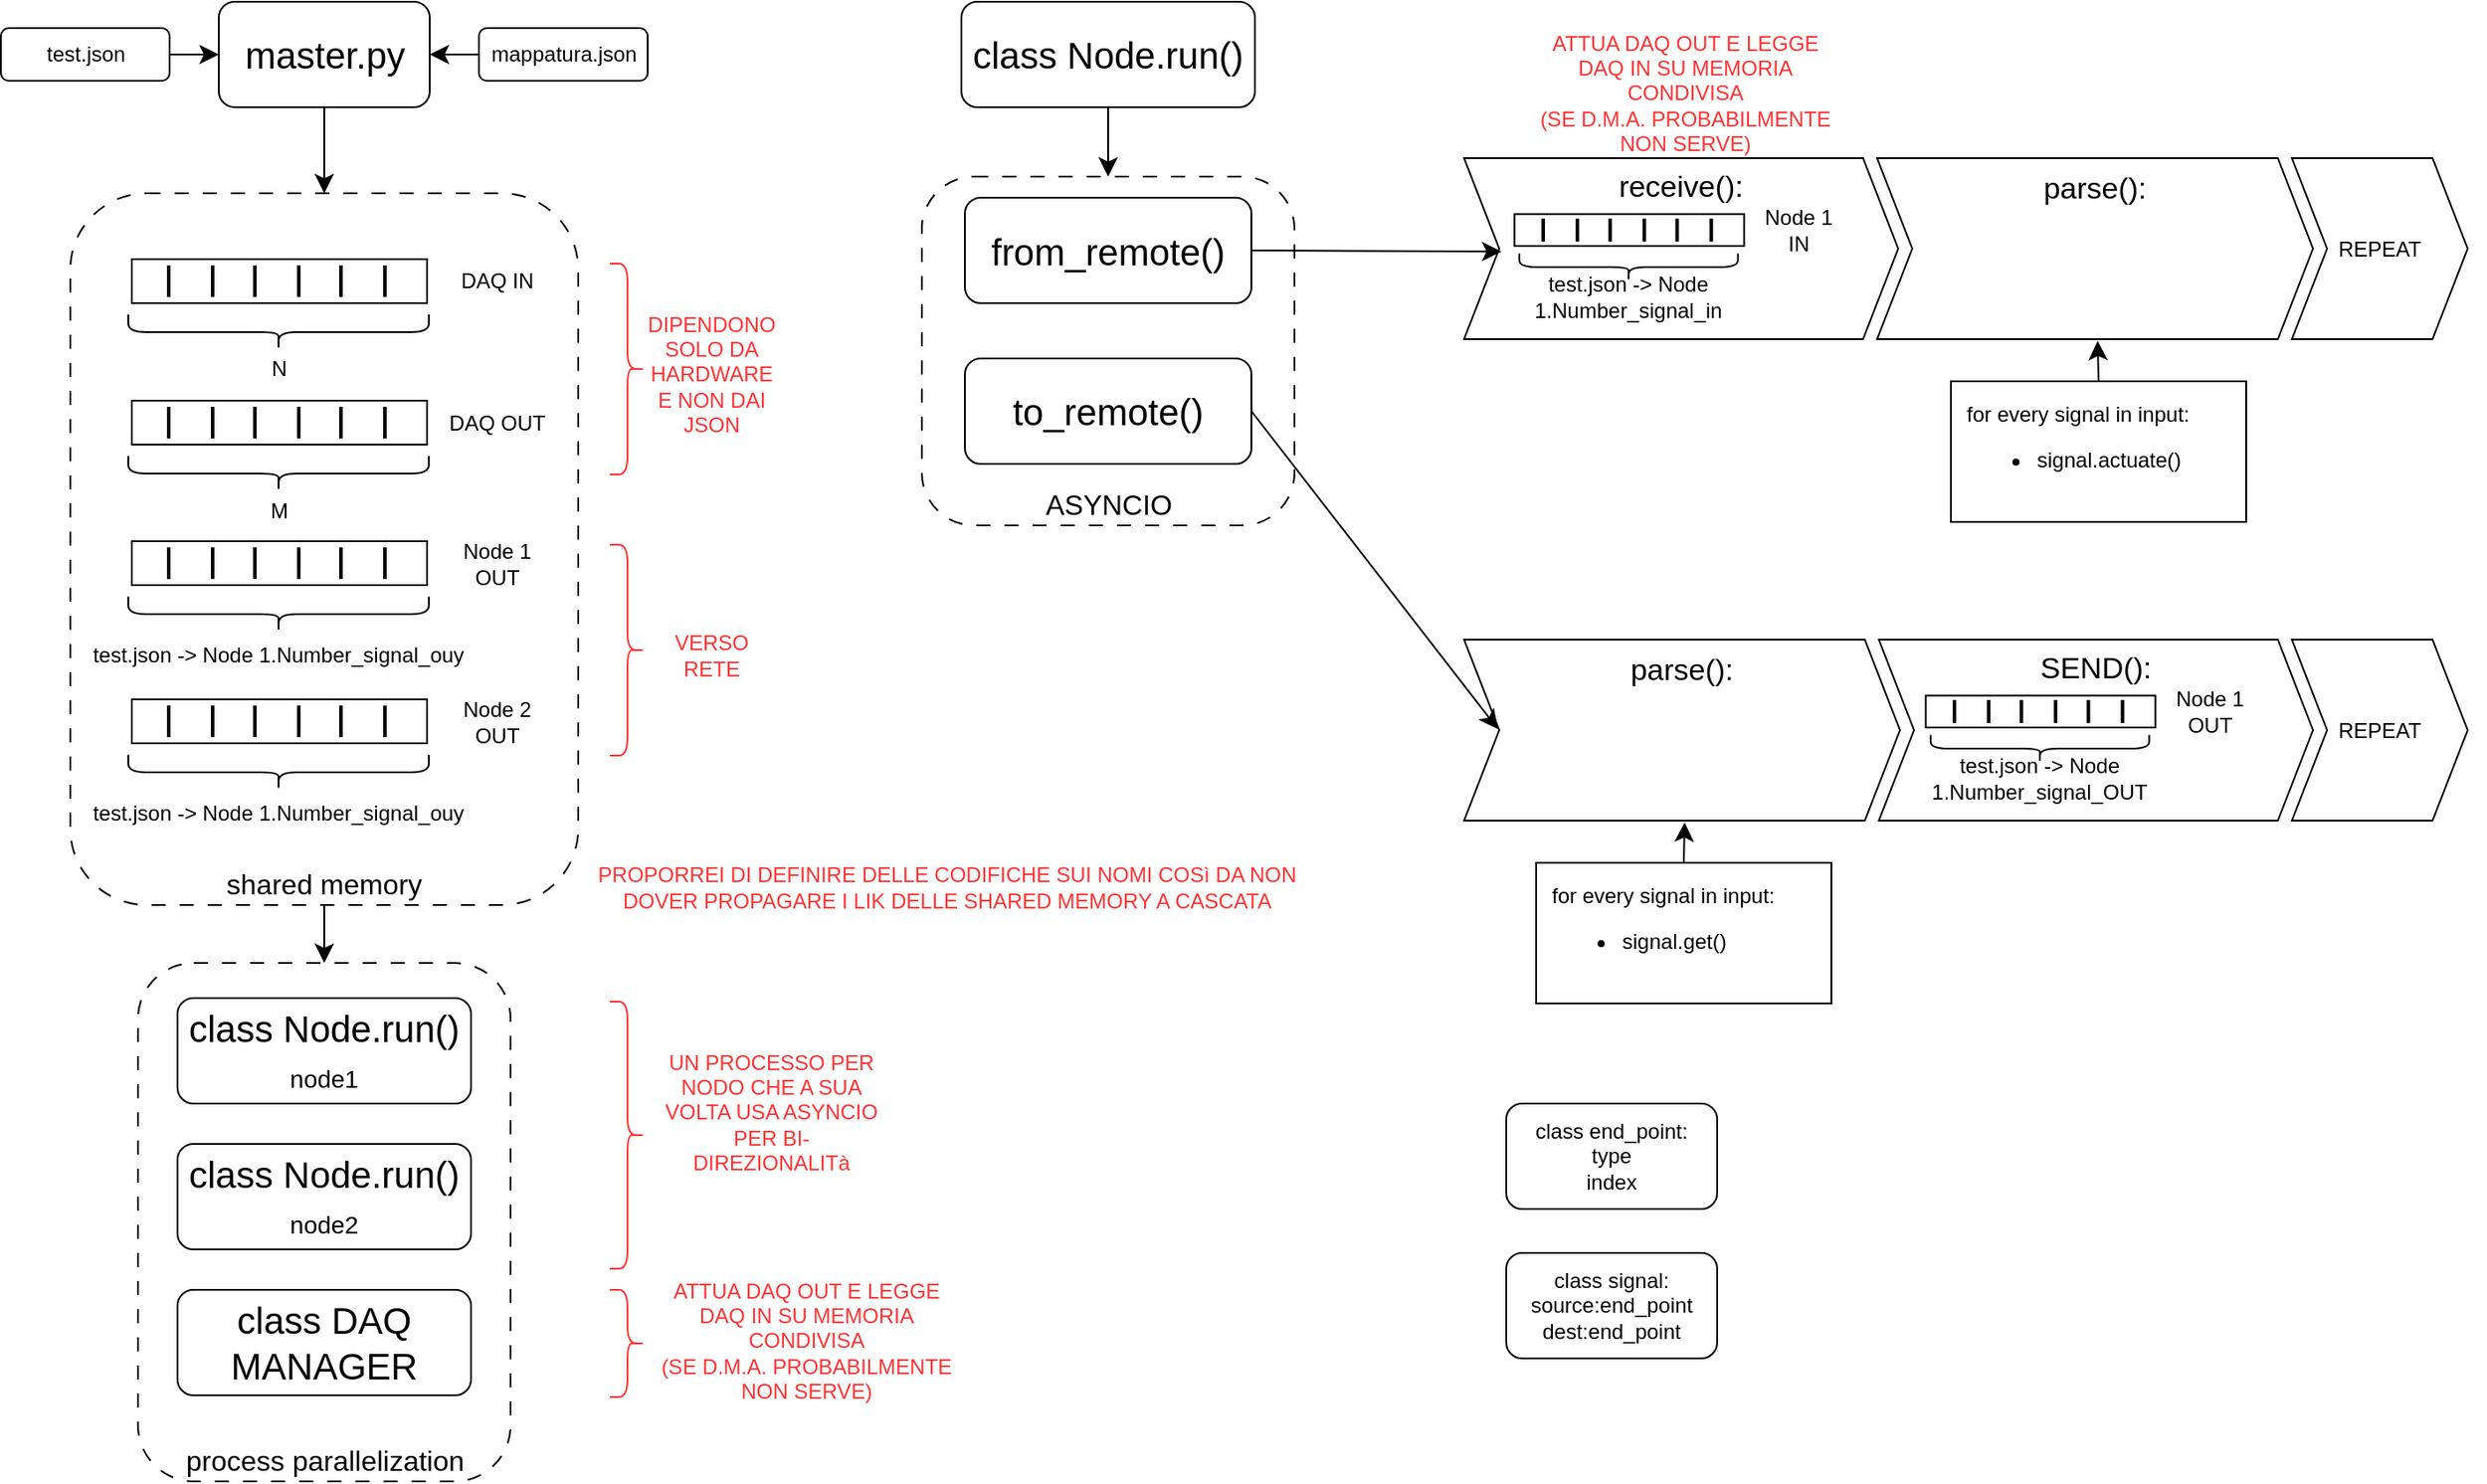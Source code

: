 <mxfile version="26.1.3">
  <diagram name="Pagina-1" id="6YI75HsUUGusuXryI77t">
    <mxGraphModel dx="1196" dy="1079" grid="0" gridSize="10" guides="1" tooltips="1" connect="1" arrows="1" fold="1" page="0" pageScale="1" pageWidth="827" pageHeight="1169" math="0" shadow="0">
      <root>
        <mxCell id="0" />
        <mxCell id="1" parent="0" />
        <mxCell id="gDMrc5JoFi_0KkXbBFFb-55" style="edgeStyle=none;curved=1;rounded=0;orthogonalLoop=1;jettySize=auto;html=1;exitX=1;exitY=0.5;exitDx=0;exitDy=0;entryX=0;entryY=0.5;entryDx=0;entryDy=0;fontSize=12;startSize=8;endSize=8;" edge="1" parent="1" source="gDMrc5JoFi_0KkXbBFFb-1" target="gDMrc5JoFi_0KkXbBFFb-3">
          <mxGeometry relative="1" as="geometry" />
        </mxCell>
        <mxCell id="gDMrc5JoFi_0KkXbBFFb-1" value="test.json" style="rounded=1;whiteSpace=wrap;html=1;" vertex="1" parent="1">
          <mxGeometry x="13.5" y="-255" width="96" height="30" as="geometry" />
        </mxCell>
        <mxCell id="gDMrc5JoFi_0KkXbBFFb-56" style="edgeStyle=none;curved=1;rounded=0;orthogonalLoop=1;jettySize=auto;html=1;exitX=0;exitY=0.5;exitDx=0;exitDy=0;entryX=1;entryY=0.5;entryDx=0;entryDy=0;fontSize=12;startSize=8;endSize=8;" edge="1" parent="1" source="gDMrc5JoFi_0KkXbBFFb-2" target="gDMrc5JoFi_0KkXbBFFb-3">
          <mxGeometry relative="1" as="geometry" />
        </mxCell>
        <mxCell id="gDMrc5JoFi_0KkXbBFFb-2" value="mappatura.json" style="rounded=1;whiteSpace=wrap;html=1;" vertex="1" parent="1">
          <mxGeometry x="285.5" y="-255" width="96" height="30" as="geometry" />
        </mxCell>
        <mxCell id="gDMrc5JoFi_0KkXbBFFb-57" style="edgeStyle=none;curved=1;rounded=0;orthogonalLoop=1;jettySize=auto;html=1;exitX=0.5;exitY=1;exitDx=0;exitDy=0;entryX=0.5;entryY=0;entryDx=0;entryDy=0;fontSize=12;startSize=8;endSize=8;" edge="1" parent="1" source="gDMrc5JoFi_0KkXbBFFb-3" target="gDMrc5JoFi_0KkXbBFFb-10">
          <mxGeometry relative="1" as="geometry" />
        </mxCell>
        <mxCell id="gDMrc5JoFi_0KkXbBFFb-3" value="master.py" style="rounded=1;whiteSpace=wrap;html=1;fontSize=21;" vertex="1" parent="1">
          <mxGeometry x="137.5" y="-270" width="120" height="60" as="geometry" />
        </mxCell>
        <mxCell id="gDMrc5JoFi_0KkXbBFFb-6" value="process parallelization" style="rounded=1;whiteSpace=wrap;html=1;dashed=1;dashPattern=8 8;fontSize=16;verticalAlign=bottom;" vertex="1" parent="1">
          <mxGeometry x="91.5" y="277" width="212" height="295" as="geometry" />
        </mxCell>
        <mxCell id="gDMrc5JoFi_0KkXbBFFb-7" value="class Node.run()&lt;br&gt;&lt;font style=&quot;font-size: 14px;&quot;&gt;node1&lt;/font&gt;" style="rounded=1;whiteSpace=wrap;html=1;fontSize=21;" vertex="1" parent="1">
          <mxGeometry x="114" y="297" width="167" height="60" as="geometry" />
        </mxCell>
        <mxCell id="gDMrc5JoFi_0KkXbBFFb-8" value="class Node.run()&lt;br&gt;&lt;font style=&quot;font-size: 14px;&quot;&gt;node2&lt;/font&gt;" style="rounded=1;whiteSpace=wrap;html=1;fontSize=21;" vertex="1" parent="1">
          <mxGeometry x="114" y="380" width="167" height="60" as="geometry" />
        </mxCell>
        <mxCell id="gDMrc5JoFi_0KkXbBFFb-58" style="edgeStyle=none;curved=1;rounded=0;orthogonalLoop=1;jettySize=auto;html=1;exitX=0.5;exitY=1;exitDx=0;exitDy=0;entryX=0.5;entryY=0;entryDx=0;entryDy=0;fontSize=12;startSize=8;endSize=8;" edge="1" parent="1" source="gDMrc5JoFi_0KkXbBFFb-10" target="gDMrc5JoFi_0KkXbBFFb-6">
          <mxGeometry relative="1" as="geometry" />
        </mxCell>
        <mxCell id="gDMrc5JoFi_0KkXbBFFb-10" value="shared memory" style="rounded=1;whiteSpace=wrap;html=1;dashed=1;dashPattern=8 8;fontSize=16;verticalAlign=bottom;" vertex="1" parent="1">
          <mxGeometry x="53" y="-161" width="289" height="405" as="geometry" />
        </mxCell>
        <mxCell id="gDMrc5JoFi_0KkXbBFFb-11" value="" style="rounded=0;whiteSpace=wrap;html=1;" vertex="1" parent="1">
          <mxGeometry x="88" y="-123.5" width="168" height="25" as="geometry" />
        </mxCell>
        <mxCell id="gDMrc5JoFi_0KkXbBFFb-12" value="" style="line;strokeWidth=2;direction=south;html=1;" vertex="1" parent="1">
          <mxGeometry x="104" y="-120" width="10" height="18" as="geometry" />
        </mxCell>
        <mxCell id="gDMrc5JoFi_0KkXbBFFb-13" value="" style="line;strokeWidth=2;direction=south;html=1;" vertex="1" parent="1">
          <mxGeometry x="129" y="-120" width="10" height="18" as="geometry" />
        </mxCell>
        <mxCell id="gDMrc5JoFi_0KkXbBFFb-14" value="" style="line;strokeWidth=2;direction=south;html=1;" vertex="1" parent="1">
          <mxGeometry x="153" y="-120" width="10" height="18" as="geometry" />
        </mxCell>
        <mxCell id="gDMrc5JoFi_0KkXbBFFb-15" value="" style="line;strokeWidth=2;direction=south;html=1;" vertex="1" parent="1">
          <mxGeometry x="178" y="-120" width="10" height="18" as="geometry" />
        </mxCell>
        <mxCell id="gDMrc5JoFi_0KkXbBFFb-16" value="" style="line;strokeWidth=2;direction=south;html=1;" vertex="1" parent="1">
          <mxGeometry x="202" y="-120" width="10" height="18" as="geometry" />
        </mxCell>
        <mxCell id="gDMrc5JoFi_0KkXbBFFb-17" value="" style="line;strokeWidth=2;direction=south;html=1;" vertex="1" parent="1">
          <mxGeometry x="227" y="-120" width="10" height="18" as="geometry" />
        </mxCell>
        <mxCell id="gDMrc5JoFi_0KkXbBFFb-18" value="" style="shape=curlyBracket;whiteSpace=wrap;html=1;rounded=1;flipH=1;labelPosition=right;verticalLabelPosition=middle;align=left;verticalAlign=middle;rotation=90;" vertex="1" parent="1">
          <mxGeometry x="161.5" y="-167.5" width="20" height="171" as="geometry" />
        </mxCell>
        <mxCell id="gDMrc5JoFi_0KkXbBFFb-19" value="DAQ IN" style="text;html=1;align=center;verticalAlign=middle;whiteSpace=wrap;rounded=0;" vertex="1" parent="1">
          <mxGeometry x="266" y="-126" width="60" height="30" as="geometry" />
        </mxCell>
        <mxCell id="gDMrc5JoFi_0KkXbBFFb-20" value="N" style="text;html=1;align=center;verticalAlign=middle;whiteSpace=wrap;rounded=0;" vertex="1" parent="1">
          <mxGeometry x="141.5" y="-76" width="60" height="30" as="geometry" />
        </mxCell>
        <mxCell id="gDMrc5JoFi_0KkXbBFFb-21" value="" style="rounded=0;whiteSpace=wrap;html=1;" vertex="1" parent="1">
          <mxGeometry x="88" y="-43" width="168" height="25" as="geometry" />
        </mxCell>
        <mxCell id="gDMrc5JoFi_0KkXbBFFb-22" value="" style="line;strokeWidth=2;direction=south;html=1;" vertex="1" parent="1">
          <mxGeometry x="104" y="-39.5" width="10" height="18" as="geometry" />
        </mxCell>
        <mxCell id="gDMrc5JoFi_0KkXbBFFb-23" value="" style="line;strokeWidth=2;direction=south;html=1;" vertex="1" parent="1">
          <mxGeometry x="129" y="-39.5" width="10" height="18" as="geometry" />
        </mxCell>
        <mxCell id="gDMrc5JoFi_0KkXbBFFb-24" value="" style="line;strokeWidth=2;direction=south;html=1;" vertex="1" parent="1">
          <mxGeometry x="153" y="-39.5" width="10" height="18" as="geometry" />
        </mxCell>
        <mxCell id="gDMrc5JoFi_0KkXbBFFb-25" value="" style="line;strokeWidth=2;direction=south;html=1;" vertex="1" parent="1">
          <mxGeometry x="178" y="-39.5" width="10" height="18" as="geometry" />
        </mxCell>
        <mxCell id="gDMrc5JoFi_0KkXbBFFb-26" value="" style="line;strokeWidth=2;direction=south;html=1;" vertex="1" parent="1">
          <mxGeometry x="202" y="-39.5" width="10" height="18" as="geometry" />
        </mxCell>
        <mxCell id="gDMrc5JoFi_0KkXbBFFb-27" value="" style="line;strokeWidth=2;direction=south;html=1;" vertex="1" parent="1">
          <mxGeometry x="227" y="-39.5" width="10" height="18" as="geometry" />
        </mxCell>
        <mxCell id="gDMrc5JoFi_0KkXbBFFb-28" value="" style="shape=curlyBracket;whiteSpace=wrap;html=1;rounded=1;flipH=1;labelPosition=right;verticalLabelPosition=middle;align=left;verticalAlign=middle;rotation=90;" vertex="1" parent="1">
          <mxGeometry x="161.5" y="-87" width="20" height="171" as="geometry" />
        </mxCell>
        <mxCell id="gDMrc5JoFi_0KkXbBFFb-29" value="DAQ OUT" style="text;html=1;align=center;verticalAlign=middle;whiteSpace=wrap;rounded=0;" vertex="1" parent="1">
          <mxGeometry x="266" y="-45.5" width="60" height="30" as="geometry" />
        </mxCell>
        <mxCell id="gDMrc5JoFi_0KkXbBFFb-30" value="M" style="text;html=1;align=center;verticalAlign=middle;whiteSpace=wrap;rounded=0;" vertex="1" parent="1">
          <mxGeometry x="141.5" y="4.5" width="60" height="30" as="geometry" />
        </mxCell>
        <mxCell id="gDMrc5JoFi_0KkXbBFFb-31" value="" style="rounded=0;whiteSpace=wrap;html=1;" vertex="1" parent="1">
          <mxGeometry x="88" y="37" width="168" height="25" as="geometry" />
        </mxCell>
        <mxCell id="gDMrc5JoFi_0KkXbBFFb-32" value="" style="line;strokeWidth=2;direction=south;html=1;" vertex="1" parent="1">
          <mxGeometry x="104" y="40.5" width="10" height="18" as="geometry" />
        </mxCell>
        <mxCell id="gDMrc5JoFi_0KkXbBFFb-33" value="" style="line;strokeWidth=2;direction=south;html=1;" vertex="1" parent="1">
          <mxGeometry x="129" y="40.5" width="10" height="18" as="geometry" />
        </mxCell>
        <mxCell id="gDMrc5JoFi_0KkXbBFFb-34" value="" style="line;strokeWidth=2;direction=south;html=1;" vertex="1" parent="1">
          <mxGeometry x="153" y="40.5" width="10" height="18" as="geometry" />
        </mxCell>
        <mxCell id="gDMrc5JoFi_0KkXbBFFb-35" value="" style="line;strokeWidth=2;direction=south;html=1;" vertex="1" parent="1">
          <mxGeometry x="178" y="40.5" width="10" height="18" as="geometry" />
        </mxCell>
        <mxCell id="gDMrc5JoFi_0KkXbBFFb-36" value="" style="line;strokeWidth=2;direction=south;html=1;" vertex="1" parent="1">
          <mxGeometry x="202" y="40.5" width="10" height="18" as="geometry" />
        </mxCell>
        <mxCell id="gDMrc5JoFi_0KkXbBFFb-37" value="" style="line;strokeWidth=2;direction=south;html=1;" vertex="1" parent="1">
          <mxGeometry x="227" y="40.5" width="10" height="18" as="geometry" />
        </mxCell>
        <mxCell id="gDMrc5JoFi_0KkXbBFFb-38" value="" style="shape=curlyBracket;whiteSpace=wrap;html=1;rounded=1;flipH=1;labelPosition=right;verticalLabelPosition=middle;align=left;verticalAlign=middle;rotation=90;" vertex="1" parent="1">
          <mxGeometry x="161.5" y="-7" width="20" height="171" as="geometry" />
        </mxCell>
        <mxCell id="gDMrc5JoFi_0KkXbBFFb-39" value="Node 1 OUT" style="text;html=1;align=center;verticalAlign=middle;whiteSpace=wrap;rounded=0;" vertex="1" parent="1">
          <mxGeometry x="266" y="34.5" width="60" height="30" as="geometry" />
        </mxCell>
        <mxCell id="gDMrc5JoFi_0KkXbBFFb-40" value="test.json -&amp;gt; Node 1.Number_signal_ouy" style="text;html=1;align=center;verticalAlign=middle;whiteSpace=wrap;rounded=0;" vertex="1" parent="1">
          <mxGeometry x="56.25" y="87" width="230.5" height="30" as="geometry" />
        </mxCell>
        <mxCell id="gDMrc5JoFi_0KkXbBFFb-41" value="" style="rounded=0;whiteSpace=wrap;html=1;" vertex="1" parent="1">
          <mxGeometry x="88" y="127" width="168" height="25" as="geometry" />
        </mxCell>
        <mxCell id="gDMrc5JoFi_0KkXbBFFb-42" value="" style="line;strokeWidth=2;direction=south;html=1;" vertex="1" parent="1">
          <mxGeometry x="104" y="130.5" width="10" height="18" as="geometry" />
        </mxCell>
        <mxCell id="gDMrc5JoFi_0KkXbBFFb-43" value="" style="line;strokeWidth=2;direction=south;html=1;" vertex="1" parent="1">
          <mxGeometry x="129" y="130.5" width="10" height="18" as="geometry" />
        </mxCell>
        <mxCell id="gDMrc5JoFi_0KkXbBFFb-44" value="" style="line;strokeWidth=2;direction=south;html=1;" vertex="1" parent="1">
          <mxGeometry x="153" y="130.5" width="10" height="18" as="geometry" />
        </mxCell>
        <mxCell id="gDMrc5JoFi_0KkXbBFFb-45" value="" style="line;strokeWidth=2;direction=south;html=1;" vertex="1" parent="1">
          <mxGeometry x="178" y="130.5" width="10" height="18" as="geometry" />
        </mxCell>
        <mxCell id="gDMrc5JoFi_0KkXbBFFb-46" value="" style="line;strokeWidth=2;direction=south;html=1;" vertex="1" parent="1">
          <mxGeometry x="202" y="130.5" width="10" height="18" as="geometry" />
        </mxCell>
        <mxCell id="gDMrc5JoFi_0KkXbBFFb-47" value="" style="line;strokeWidth=2;direction=south;html=1;" vertex="1" parent="1">
          <mxGeometry x="227" y="130.5" width="10" height="18" as="geometry" />
        </mxCell>
        <mxCell id="gDMrc5JoFi_0KkXbBFFb-48" value="" style="shape=curlyBracket;whiteSpace=wrap;html=1;rounded=1;flipH=1;labelPosition=right;verticalLabelPosition=middle;align=left;verticalAlign=middle;rotation=90;" vertex="1" parent="1">
          <mxGeometry x="161.5" y="83" width="20" height="171" as="geometry" />
        </mxCell>
        <mxCell id="gDMrc5JoFi_0KkXbBFFb-49" value="Node 2 OUT" style="text;html=1;align=center;verticalAlign=middle;whiteSpace=wrap;rounded=0;" vertex="1" parent="1">
          <mxGeometry x="266" y="124.5" width="60" height="30" as="geometry" />
        </mxCell>
        <mxCell id="gDMrc5JoFi_0KkXbBFFb-50" value="test.json -&amp;gt; Node 1.Number_signal_ouy" style="text;html=1;align=center;verticalAlign=middle;whiteSpace=wrap;rounded=0;" vertex="1" parent="1">
          <mxGeometry x="56.25" y="177" width="230.5" height="30" as="geometry" />
        </mxCell>
        <mxCell id="gDMrc5JoFi_0KkXbBFFb-51" value="" style="shape=curlyBracket;whiteSpace=wrap;html=1;rounded=1;flipH=1;labelPosition=right;verticalLabelPosition=middle;align=left;verticalAlign=middle;fontColor=#FF3333;labelBorderColor=#FF3333;strokeColor=#FF3333;" vertex="1" parent="1">
          <mxGeometry x="360" y="-121" width="20" height="120" as="geometry" />
        </mxCell>
        <mxCell id="gDMrc5JoFi_0KkXbBFFb-52" value="DIPENDONO SOLO DA HARDWARE E NON DAI JSON" style="text;html=1;align=center;verticalAlign=middle;whiteSpace=wrap;rounded=0;fontColor=#FF3333;" vertex="1" parent="1">
          <mxGeometry x="388" y="-73" width="60" height="30" as="geometry" />
        </mxCell>
        <mxCell id="gDMrc5JoFi_0KkXbBFFb-53" value="" style="shape=curlyBracket;whiteSpace=wrap;html=1;rounded=1;flipH=1;labelPosition=right;verticalLabelPosition=middle;align=left;verticalAlign=middle;fontColor=#FF3333;labelBorderColor=#FF3333;strokeColor=#FF3333;" vertex="1" parent="1">
          <mxGeometry x="360" y="39" width="20" height="120" as="geometry" />
        </mxCell>
        <mxCell id="gDMrc5JoFi_0KkXbBFFb-54" value="VERSO RETE" style="text;html=1;align=center;verticalAlign=middle;whiteSpace=wrap;rounded=0;fontColor=#FF3333;" vertex="1" parent="1">
          <mxGeometry x="388" y="87" width="60" height="30" as="geometry" />
        </mxCell>
        <mxCell id="gDMrc5JoFi_0KkXbBFFb-59" value="class DAQ MANAGER" style="rounded=1;whiteSpace=wrap;html=1;fontSize=21;" vertex="1" parent="1">
          <mxGeometry x="114" y="463" width="167" height="60" as="geometry" />
        </mxCell>
        <mxCell id="gDMrc5JoFi_0KkXbBFFb-60" value="" style="shape=curlyBracket;whiteSpace=wrap;html=1;rounded=1;flipH=1;labelPosition=right;verticalLabelPosition=middle;align=left;verticalAlign=middle;fontColor=#FF3333;labelBorderColor=#FF3333;strokeColor=#FF3333;" vertex="1" parent="1">
          <mxGeometry x="360" y="299" width="20" height="152" as="geometry" />
        </mxCell>
        <mxCell id="gDMrc5JoFi_0KkXbBFFb-61" value="UN PROCESSO PER NODO CHE A SUA VOLTA USA ASYNCIO PER BI-DIREZIONALITà" style="text;html=1;align=center;verticalAlign=middle;whiteSpace=wrap;rounded=0;fontColor=#FF3333;" vertex="1" parent="1">
          <mxGeometry x="388" y="347" width="128" height="30" as="geometry" />
        </mxCell>
        <mxCell id="gDMrc5JoFi_0KkXbBFFb-62" value="" style="shape=curlyBracket;whiteSpace=wrap;html=1;rounded=1;flipH=1;labelPosition=right;verticalLabelPosition=middle;align=left;verticalAlign=middle;fontColor=#FF3333;labelBorderColor=#FF3333;strokeColor=#FF3333;" vertex="1" parent="1">
          <mxGeometry x="360" y="463" width="20" height="61" as="geometry" />
        </mxCell>
        <mxCell id="gDMrc5JoFi_0KkXbBFFb-63" value="ATTUA DAQ OUT E LEGGE DAQ IN SU MEMORIA CONDIVISA&lt;br&gt;(SE D.M.A. PROBABILMENTE NON SERVE)" style="text;html=1;align=center;verticalAlign=middle;whiteSpace=wrap;rounded=0;fontColor=#FF3333;" vertex="1" parent="1">
          <mxGeometry x="388" y="477" width="168" height="30" as="geometry" />
        </mxCell>
        <mxCell id="gDMrc5JoFi_0KkXbBFFb-66" style="edgeStyle=none;curved=1;rounded=0;orthogonalLoop=1;jettySize=auto;html=1;exitX=0.5;exitY=1;exitDx=0;exitDy=0;fontSize=12;startSize=8;endSize=8;" edge="1" parent="1" source="gDMrc5JoFi_0KkXbBFFb-64" target="gDMrc5JoFi_0KkXbBFFb-65">
          <mxGeometry relative="1" as="geometry" />
        </mxCell>
        <mxCell id="gDMrc5JoFi_0KkXbBFFb-64" value="class Node.run()" style="rounded=1;whiteSpace=wrap;html=1;fontSize=21;" vertex="1" parent="1">
          <mxGeometry x="560" y="-270" width="167" height="60" as="geometry" />
        </mxCell>
        <mxCell id="gDMrc5JoFi_0KkXbBFFb-65" value="ASYNCIO" style="rounded=1;whiteSpace=wrap;html=1;dashed=1;dashPattern=8 8;fontSize=16;verticalAlign=bottom;" vertex="1" parent="1">
          <mxGeometry x="537.5" y="-170.5" width="212" height="198.5" as="geometry" />
        </mxCell>
        <mxCell id="gDMrc5JoFi_0KkXbBFFb-67" value="from_remote()" style="rounded=1;whiteSpace=wrap;html=1;fontSize=21;" vertex="1" parent="1">
          <mxGeometry x="562" y="-158.5" width="163" height="60" as="geometry" />
        </mxCell>
        <mxCell id="gDMrc5JoFi_0KkXbBFFb-68" value="to_remote()" style="rounded=1;whiteSpace=wrap;html=1;fontSize=21;" vertex="1" parent="1">
          <mxGeometry x="562" y="-67" width="163" height="60" as="geometry" />
        </mxCell>
        <mxCell id="gDMrc5JoFi_0KkXbBFFb-70" value="" style="swimlane;childLayout=stackLayout;horizontal=1;fillColor=none;horizontalStack=1;resizeParent=1;resizeParentMax=0;resizeLast=0;collapsible=0;strokeColor=none;stackBorder=10;stackSpacing=-12;resizable=1;align=center;points=[];whiteSpace=wrap;html=1;startSize=0;verticalAlign=top;" vertex="1" parent="1">
          <mxGeometry x="836" y="-191" width="591" height="123" as="geometry" />
        </mxCell>
        <mxCell id="gDMrc5JoFi_0KkXbBFFb-71" value="&lt;font style=&quot;font-size: 17px;&quot;&gt;receive():&lt;/font&gt;&lt;div&gt;&lt;font style=&quot;font-size: 17px;&quot;&gt;&lt;br&gt;&lt;/font&gt;&lt;/div&gt;&lt;div&gt;&lt;font style=&quot;font-size: 17px;&quot;&gt;&lt;br&gt;&lt;/font&gt;&lt;/div&gt;&lt;div&gt;&lt;br&gt;&lt;/div&gt;" style="shape=step;perimeter=stepPerimeter;fixedSize=1;points=[];whiteSpace=wrap;html=1;verticalAlign=top;" vertex="1" parent="gDMrc5JoFi_0KkXbBFFb-70">
          <mxGeometry x="10" y="10" width="247" height="103" as="geometry" />
        </mxCell>
        <mxCell id="gDMrc5JoFi_0KkXbBFFb-72" value="&lt;font style=&quot;font-size: 17px;&quot;&gt;parse():&lt;/font&gt;&lt;div&gt;&lt;font style=&quot;font-size: 17px;&quot;&gt;&lt;br&gt;&lt;/font&gt;&lt;/div&gt;&lt;div&gt;&lt;font style=&quot;font-size: 17px;&quot;&gt;&lt;br&gt;&lt;/font&gt;&lt;/div&gt;&lt;div&gt;&lt;br&gt;&lt;/div&gt;&lt;div&gt;&lt;br&gt;&lt;/div&gt;" style="shape=step;perimeter=stepPerimeter;fixedSize=1;points=[];whiteSpace=wrap;html=1;" vertex="1" parent="gDMrc5JoFi_0KkXbBFFb-70">
          <mxGeometry x="245" y="10" width="248" height="103" as="geometry" />
        </mxCell>
        <mxCell id="gDMrc5JoFi_0KkXbBFFb-73" value="REPEAT" style="shape=step;perimeter=stepPerimeter;fixedSize=1;points=[];whiteSpace=wrap;html=1;" vertex="1" parent="gDMrc5JoFi_0KkXbBFFb-70">
          <mxGeometry x="481" y="10" width="100" height="103" as="geometry" />
        </mxCell>
        <mxCell id="gDMrc5JoFi_0KkXbBFFb-87" value="" style="group" vertex="1" connectable="0" parent="1">
          <mxGeometry x="850" y="-151" width="209.75" height="60" as="geometry" />
        </mxCell>
        <mxCell id="gDMrc5JoFi_0KkXbBFFb-77" value="" style="rounded=0;whiteSpace=wrap;html=1;" vertex="1" parent="gDMrc5JoFi_0KkXbBFFb-87">
          <mxGeometry x="24.688" y="1.818" width="130.632" height="18.182" as="geometry" />
        </mxCell>
        <mxCell id="gDMrc5JoFi_0KkXbBFFb-78" value="" style="line;strokeWidth=2;direction=south;html=1;" vertex="1" parent="gDMrc5JoFi_0KkXbBFFb-87">
          <mxGeometry x="37.129" y="4.364" width="7.776" height="13.091" as="geometry" />
        </mxCell>
        <mxCell id="gDMrc5JoFi_0KkXbBFFb-79" value="" style="line;strokeWidth=2;direction=south;html=1;" vertex="1" parent="gDMrc5JoFi_0KkXbBFFb-87">
          <mxGeometry x="56.568" y="4.364" width="7.776" height="13.091" as="geometry" />
        </mxCell>
        <mxCell id="gDMrc5JoFi_0KkXbBFFb-80" value="" style="line;strokeWidth=2;direction=south;html=1;" vertex="1" parent="gDMrc5JoFi_0KkXbBFFb-87">
          <mxGeometry x="75.23" y="4.364" width="7.776" height="13.091" as="geometry" />
        </mxCell>
        <mxCell id="gDMrc5JoFi_0KkXbBFFb-81" value="" style="line;strokeWidth=2;direction=south;html=1;" vertex="1" parent="gDMrc5JoFi_0KkXbBFFb-87">
          <mxGeometry x="94.669" y="4.364" width="7.776" height="13.091" as="geometry" />
        </mxCell>
        <mxCell id="gDMrc5JoFi_0KkXbBFFb-82" value="" style="line;strokeWidth=2;direction=south;html=1;" vertex="1" parent="gDMrc5JoFi_0KkXbBFFb-87">
          <mxGeometry x="113.331" y="4.364" width="7.776" height="13.091" as="geometry" />
        </mxCell>
        <mxCell id="gDMrc5JoFi_0KkXbBFFb-83" value="" style="line;strokeWidth=2;direction=south;html=1;" vertex="1" parent="gDMrc5JoFi_0KkXbBFFb-87">
          <mxGeometry x="132.77" y="4.364" width="7.776" height="13.091" as="geometry" />
        </mxCell>
        <mxCell id="gDMrc5JoFi_0KkXbBFFb-84" value="" style="shape=curlyBracket;whiteSpace=wrap;html=1;rounded=1;flipH=1;labelPosition=right;verticalLabelPosition=middle;align=left;verticalAlign=middle;rotation=90;" vertex="1" parent="gDMrc5JoFi_0KkXbBFFb-87">
          <mxGeometry x="81.839" y="-30.182" width="15.551" height="124.364" as="geometry" />
        </mxCell>
        <mxCell id="gDMrc5JoFi_0KkXbBFFb-85" value="Node 1 IN" style="text;html=1;align=center;verticalAlign=middle;whiteSpace=wrap;rounded=0;" vertex="1" parent="gDMrc5JoFi_0KkXbBFFb-87">
          <mxGeometry x="163.096" width="46.654" height="21.818" as="geometry" />
        </mxCell>
        <mxCell id="gDMrc5JoFi_0KkXbBFFb-86" value="test.json -&amp;gt; Node 1.Number_signal_in" style="text;html=1;align=center;verticalAlign=middle;whiteSpace=wrap;rounded=0;" vertex="1" parent="gDMrc5JoFi_0KkXbBFFb-87">
          <mxGeometry y="38.182" width="179.23" height="21.818" as="geometry" />
        </mxCell>
        <mxCell id="gDMrc5JoFi_0KkXbBFFb-96" value="" style="points=[[0.25,0,0],[0.5,0,0],[0.75,0,0],[1,0.25,0],[1,0.5,0],[1,0.75,0],[0.75,1,0],[0.5,1,0],[0.25,1,0],[0,0.75,0],[0,0.5,0],[0,0.25,0]];shape=mxgraph.bpmn.task2;whiteSpace=wrap;rectStyle=rounded;size=10;html=1;container=1;expand=0;collapsible=0;taskMarker=abstract;isLoopStandard=1;align=left;" vertex="1" parent="1">
          <mxGeometry x="1123" y="-54" width="168" height="80" as="geometry" />
        </mxCell>
        <mxCell id="gDMrc5JoFi_0KkXbBFFb-97" value="&lt;span style=&quot;color: rgb(0, 0, 0); font-family: Helvetica; font-size: 12px; font-style: normal; font-variant-ligatures: normal; font-variant-caps: normal; font-weight: 400; letter-spacing: normal; orphans: 2; text-align: left; text-indent: 0px; text-transform: none; widows: 2; word-spacing: 0px; -webkit-text-stroke-width: 0px; white-space: normal; background-color: rgb(255, 255, 255); text-decoration-thickness: initial; text-decoration-style: initial; text-decoration-color: initial; display: inline !important; float: none;&quot;&gt;for every signal in input:&lt;/span&gt;&lt;div style=&quot;forced-color-adjust: none; color: rgb(0, 0, 0); font-family: Helvetica; font-size: 12px; font-style: normal; font-variant-ligatures: normal; font-variant-caps: normal; font-weight: 400; letter-spacing: normal; orphans: 2; text-align: left; text-indent: 0px; text-transform: none; widows: 2; word-spacing: 0px; -webkit-text-stroke-width: 0px; white-space: normal; background-color: rgb(255, 255, 255); text-decoration-thickness: initial; text-decoration-style: initial; text-decoration-color: initial;&quot;&gt;&lt;ul style=&quot;forced-color-adjust: none;&quot;&gt;&lt;li style=&quot;forced-color-adjust: none;&quot;&gt;signal.actuate()&lt;/li&gt;&lt;/ul&gt;&lt;/div&gt;" style="text;whiteSpace=wrap;html=1;" vertex="1" parent="gDMrc5JoFi_0KkXbBFFb-96">
          <mxGeometry x="6.501" y="4.996" width="155" height="75" as="geometry" />
        </mxCell>
        <mxCell id="gDMrc5JoFi_0KkXbBFFb-99" value="PROPORREI DI DEFINIRE DELLE CODIFICHE SUI NOMI COSì DA NON DOVER PROPAGARE I LIK DELLE SHARED MEMORY A CASCATA" style="text;html=1;align=center;verticalAlign=middle;whiteSpace=wrap;rounded=0;fontColor=#FF3333;" vertex="1" parent="1">
          <mxGeometry x="342" y="219" width="419.5" height="30" as="geometry" />
        </mxCell>
        <mxCell id="gDMrc5JoFi_0KkXbBFFb-101" style="edgeStyle=none;curved=1;rounded=0;orthogonalLoop=1;jettySize=auto;html=1;exitX=0.5;exitY=0;exitDx=0;exitDy=0;exitPerimeter=0;entryX=0.506;entryY=1.01;entryDx=0;entryDy=0;entryPerimeter=0;fontSize=12;startSize=8;endSize=8;" edge="1" parent="1" source="gDMrc5JoFi_0KkXbBFFb-96" target="gDMrc5JoFi_0KkXbBFFb-72">
          <mxGeometry relative="1" as="geometry" />
        </mxCell>
        <mxCell id="gDMrc5JoFi_0KkXbBFFb-102" style="edgeStyle=none;curved=1;rounded=0;orthogonalLoop=1;jettySize=auto;html=1;exitX=1;exitY=0.5;exitDx=0;exitDy=0;entryX=0.086;entryY=0.516;entryDx=0;entryDy=0;entryPerimeter=0;fontSize=12;startSize=8;endSize=8;" edge="1" parent="1" source="gDMrc5JoFi_0KkXbBFFb-67" target="gDMrc5JoFi_0KkXbBFFb-71">
          <mxGeometry relative="1" as="geometry" />
        </mxCell>
        <mxCell id="gDMrc5JoFi_0KkXbBFFb-103" value="" style="swimlane;childLayout=stackLayout;horizontal=1;fillColor=none;horizontalStack=1;resizeParent=1;resizeParentMax=0;resizeLast=0;collapsible=0;strokeColor=none;stackBorder=10;stackSpacing=-12;resizable=1;align=center;points=[];whiteSpace=wrap;html=1;startSize=0;verticalAlign=top;" vertex="1" parent="1">
          <mxGeometry x="836" y="83" width="591" height="123" as="geometry" />
        </mxCell>
        <mxCell id="gDMrc5JoFi_0KkXbBFFb-105" value="&lt;font style=&quot;font-size: 17px;&quot;&gt;parse():&lt;/font&gt;&lt;div&gt;&lt;font style=&quot;font-size: 17px;&quot;&gt;&lt;br&gt;&lt;/font&gt;&lt;/div&gt;&lt;div&gt;&lt;font style=&quot;font-size: 17px;&quot;&gt;&lt;br&gt;&lt;/font&gt;&lt;/div&gt;&lt;div&gt;&lt;br&gt;&lt;/div&gt;&lt;div&gt;&lt;br&gt;&lt;/div&gt;" style="shape=step;perimeter=stepPerimeter;fixedSize=1;points=[];whiteSpace=wrap;html=1;" vertex="1" parent="gDMrc5JoFi_0KkXbBFFb-103">
          <mxGeometry x="10" y="10" width="248" height="103" as="geometry" />
        </mxCell>
        <mxCell id="gDMrc5JoFi_0KkXbBFFb-104" value="&lt;font style=&quot;font-size: 17px;&quot;&gt;SEND():&lt;/font&gt;&lt;div&gt;&lt;font style=&quot;font-size: 17px;&quot;&gt;&lt;br&gt;&lt;/font&gt;&lt;/div&gt;&lt;div&gt;&lt;font style=&quot;font-size: 17px;&quot;&gt;&lt;br&gt;&lt;/font&gt;&lt;/div&gt;&lt;div&gt;&lt;br&gt;&lt;/div&gt;" style="shape=step;perimeter=stepPerimeter;fixedSize=1;points=[];whiteSpace=wrap;html=1;verticalAlign=top;" vertex="1" parent="gDMrc5JoFi_0KkXbBFFb-103">
          <mxGeometry x="246" y="10" width="247" height="103" as="geometry" />
        </mxCell>
        <mxCell id="gDMrc5JoFi_0KkXbBFFb-106" value="REPEAT" style="shape=step;perimeter=stepPerimeter;fixedSize=1;points=[];whiteSpace=wrap;html=1;" vertex="1" parent="gDMrc5JoFi_0KkXbBFFb-103">
          <mxGeometry x="481" y="10" width="100" height="103" as="geometry" />
        </mxCell>
        <mxCell id="gDMrc5JoFi_0KkXbBFFb-107" value="" style="group" vertex="1" connectable="0" parent="1">
          <mxGeometry x="1084" y="123" width="209.75" height="60" as="geometry" />
        </mxCell>
        <mxCell id="gDMrc5JoFi_0KkXbBFFb-108" value="" style="rounded=0;whiteSpace=wrap;html=1;" vertex="1" parent="gDMrc5JoFi_0KkXbBFFb-107">
          <mxGeometry x="24.688" y="1.818" width="130.632" height="18.182" as="geometry" />
        </mxCell>
        <mxCell id="gDMrc5JoFi_0KkXbBFFb-109" value="" style="line;strokeWidth=2;direction=south;html=1;" vertex="1" parent="gDMrc5JoFi_0KkXbBFFb-107">
          <mxGeometry x="37.129" y="4.364" width="7.776" height="13.091" as="geometry" />
        </mxCell>
        <mxCell id="gDMrc5JoFi_0KkXbBFFb-110" value="" style="line;strokeWidth=2;direction=south;html=1;" vertex="1" parent="gDMrc5JoFi_0KkXbBFFb-107">
          <mxGeometry x="56.568" y="4.364" width="7.776" height="13.091" as="geometry" />
        </mxCell>
        <mxCell id="gDMrc5JoFi_0KkXbBFFb-111" value="" style="line;strokeWidth=2;direction=south;html=1;" vertex="1" parent="gDMrc5JoFi_0KkXbBFFb-107">
          <mxGeometry x="75.23" y="4.364" width="7.776" height="13.091" as="geometry" />
        </mxCell>
        <mxCell id="gDMrc5JoFi_0KkXbBFFb-112" value="" style="line;strokeWidth=2;direction=south;html=1;" vertex="1" parent="gDMrc5JoFi_0KkXbBFFb-107">
          <mxGeometry x="94.669" y="4.364" width="7.776" height="13.091" as="geometry" />
        </mxCell>
        <mxCell id="gDMrc5JoFi_0KkXbBFFb-113" value="" style="line;strokeWidth=2;direction=south;html=1;" vertex="1" parent="gDMrc5JoFi_0KkXbBFFb-107">
          <mxGeometry x="113.331" y="4.364" width="7.776" height="13.091" as="geometry" />
        </mxCell>
        <mxCell id="gDMrc5JoFi_0KkXbBFFb-114" value="" style="line;strokeWidth=2;direction=south;html=1;" vertex="1" parent="gDMrc5JoFi_0KkXbBFFb-107">
          <mxGeometry x="132.77" y="4.364" width="7.776" height="13.091" as="geometry" />
        </mxCell>
        <mxCell id="gDMrc5JoFi_0KkXbBFFb-115" value="" style="shape=curlyBracket;whiteSpace=wrap;html=1;rounded=1;flipH=1;labelPosition=right;verticalLabelPosition=middle;align=left;verticalAlign=middle;rotation=90;" vertex="1" parent="gDMrc5JoFi_0KkXbBFFb-107">
          <mxGeometry x="81.839" y="-30.182" width="15.551" height="124.364" as="geometry" />
        </mxCell>
        <mxCell id="gDMrc5JoFi_0KkXbBFFb-116" value="Node 1 OUT" style="text;html=1;align=center;verticalAlign=middle;whiteSpace=wrap;rounded=0;" vertex="1" parent="gDMrc5JoFi_0KkXbBFFb-107">
          <mxGeometry x="163.096" width="46.654" height="21.818" as="geometry" />
        </mxCell>
        <mxCell id="gDMrc5JoFi_0KkXbBFFb-117" value="test.json -&amp;gt; Node 1.Number_signal_OUT" style="text;html=1;align=center;verticalAlign=middle;whiteSpace=wrap;rounded=0;" vertex="1" parent="gDMrc5JoFi_0KkXbBFFb-107">
          <mxGeometry y="38.182" width="179.23" height="21.818" as="geometry" />
        </mxCell>
        <mxCell id="gDMrc5JoFi_0KkXbBFFb-118" value="" style="points=[[0.25,0,0],[0.5,0,0],[0.75,0,0],[1,0.25,0],[1,0.5,0],[1,0.75,0],[0.75,1,0],[0.5,1,0],[0.25,1,0],[0,0.75,0],[0,0.5,0],[0,0.25,0]];shape=mxgraph.bpmn.task2;whiteSpace=wrap;rectStyle=rounded;size=10;html=1;container=1;expand=0;collapsible=0;taskMarker=abstract;isLoopStandard=1;align=left;" vertex="1" parent="1">
          <mxGeometry x="887" y="220" width="168" height="80" as="geometry" />
        </mxCell>
        <mxCell id="gDMrc5JoFi_0KkXbBFFb-119" value="&lt;span style=&quot;color: rgb(0, 0, 0); font-family: Helvetica; font-size: 12px; font-style: normal; font-variant-ligatures: normal; font-variant-caps: normal; font-weight: 400; letter-spacing: normal; orphans: 2; text-align: left; text-indent: 0px; text-transform: none; widows: 2; word-spacing: 0px; -webkit-text-stroke-width: 0px; white-space: normal; background-color: rgb(255, 255, 255); text-decoration-thickness: initial; text-decoration-style: initial; text-decoration-color: initial; float: none; display: inline !important;&quot;&gt;for every signal in input:&lt;/span&gt;&lt;div style=&quot;forced-color-adjust: none; color: rgb(0, 0, 0); font-family: Helvetica; font-size: 12px; font-style: normal; font-variant-ligatures: normal; font-variant-caps: normal; font-weight: 400; letter-spacing: normal; orphans: 2; text-align: left; text-indent: 0px; text-transform: none; widows: 2; word-spacing: 0px; -webkit-text-stroke-width: 0px; white-space: normal; background-color: rgb(255, 255, 255); text-decoration-thickness: initial; text-decoration-style: initial; text-decoration-color: initial;&quot;&gt;&lt;ul style=&quot;forced-color-adjust: none;&quot;&gt;&lt;li style=&quot;forced-color-adjust: none;&quot;&gt;signal.get()&lt;/li&gt;&lt;/ul&gt;&lt;/div&gt;" style="text;whiteSpace=wrap;html=1;" vertex="1" parent="gDMrc5JoFi_0KkXbBFFb-118">
          <mxGeometry x="6.501" y="4.996" width="155" height="75" as="geometry" />
        </mxCell>
        <mxCell id="gDMrc5JoFi_0KkXbBFFb-120" style="edgeStyle=none;curved=1;rounded=0;orthogonalLoop=1;jettySize=auto;html=1;exitX=0.5;exitY=0;exitDx=0;exitDy=0;exitPerimeter=0;entryX=0.506;entryY=1.01;entryDx=0;entryDy=0;entryPerimeter=0;fontSize=12;startSize=8;endSize=8;" edge="1" parent="1" source="gDMrc5JoFi_0KkXbBFFb-118" target="gDMrc5JoFi_0KkXbBFFb-105">
          <mxGeometry relative="1" as="geometry" />
        </mxCell>
        <mxCell id="gDMrc5JoFi_0KkXbBFFb-123" style="edgeStyle=none;curved=1;rounded=0;orthogonalLoop=1;jettySize=auto;html=1;exitX=1;exitY=0.5;exitDx=0;exitDy=0;entryX=0.078;entryY=0.495;entryDx=0;entryDy=0;entryPerimeter=0;fontSize=12;startSize=8;endSize=8;" edge="1" parent="1" source="gDMrc5JoFi_0KkXbBFFb-68" target="gDMrc5JoFi_0KkXbBFFb-105">
          <mxGeometry relative="1" as="geometry" />
        </mxCell>
        <mxCell id="gDMrc5JoFi_0KkXbBFFb-124" value="class end_point:&lt;br&gt;type&lt;br&gt;index" style="rounded=1;whiteSpace=wrap;html=1;" vertex="1" parent="1">
          <mxGeometry x="870" y="357" width="120" height="60" as="geometry" />
        </mxCell>
        <mxCell id="gDMrc5JoFi_0KkXbBFFb-125" value="class signal:&lt;div&gt;source:end_point&lt;/div&gt;&lt;div&gt;dest:end_point&lt;/div&gt;" style="rounded=1;whiteSpace=wrap;html=1;" vertex="1" parent="1">
          <mxGeometry x="870" y="442" width="120" height="60" as="geometry" />
        </mxCell>
        <mxCell id="gDMrc5JoFi_0KkXbBFFb-126" value="ATTUA DAQ OUT E LEGGE DAQ IN SU MEMORIA CONDIVISA&lt;br&gt;(SE D.M.A. PROBABILMENTE NON SERVE)" style="text;html=1;align=center;verticalAlign=middle;whiteSpace=wrap;rounded=0;fontColor=#FF3333;" vertex="1" parent="1">
          <mxGeometry x="888" y="-233" width="168" height="30" as="geometry" />
        </mxCell>
      </root>
    </mxGraphModel>
  </diagram>
</mxfile>
